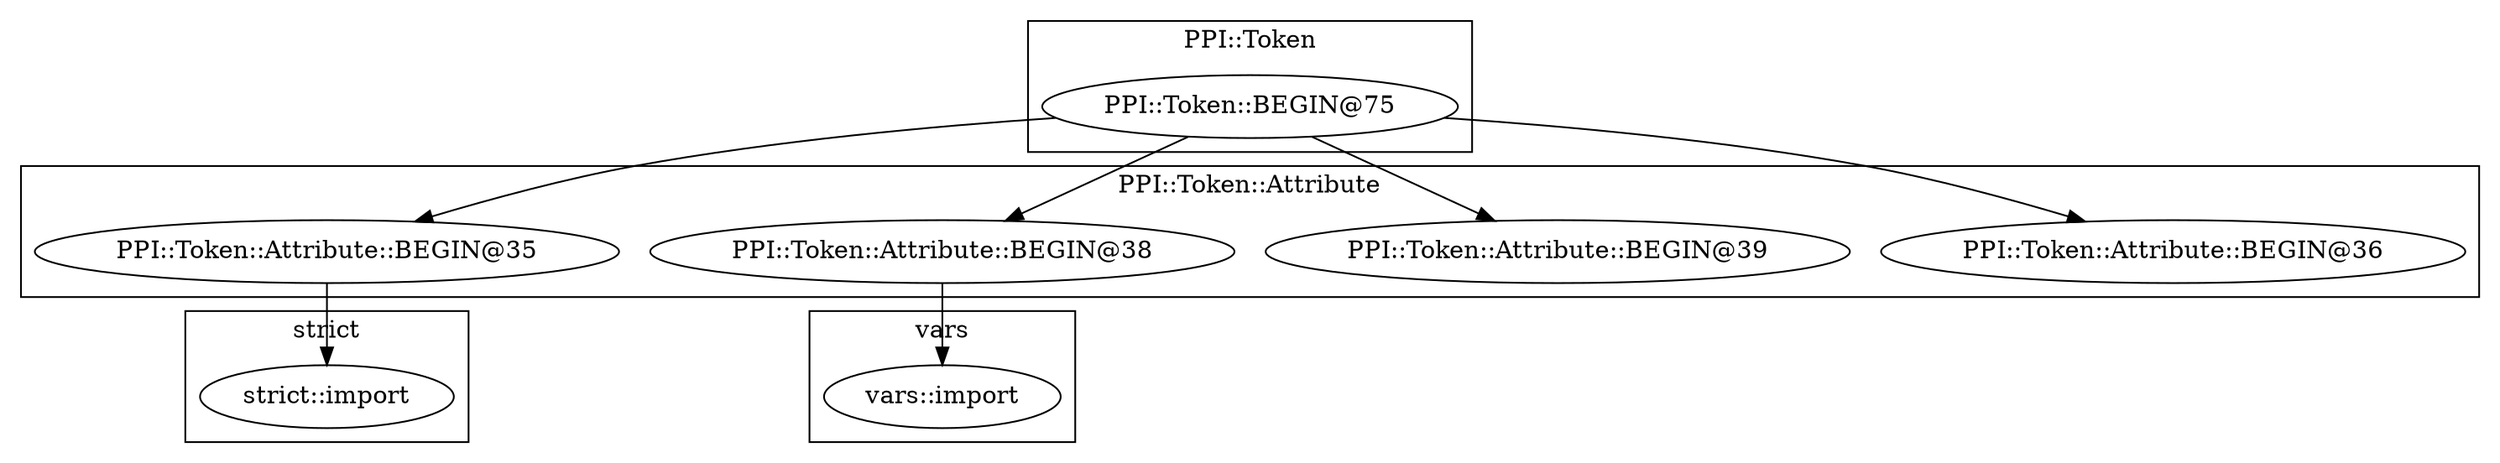 digraph {
graph [overlap=false]
subgraph cluster_PPI_Token {
	label="PPI::Token";
	"PPI::Token::BEGIN@75";
}
subgraph cluster_PPI_Token_Attribute {
	label="PPI::Token::Attribute";
	"PPI::Token::Attribute::BEGIN@36";
	"PPI::Token::Attribute::BEGIN@39";
	"PPI::Token::Attribute::BEGIN@35";
	"PPI::Token::Attribute::BEGIN@38";
}
subgraph cluster_vars {
	label="vars";
	"vars::import";
}
subgraph cluster_strict {
	label="strict";
	"strict::import";
}
"PPI::Token::BEGIN@75" -> "PPI::Token::Attribute::BEGIN@35";
"PPI::Token::BEGIN@75" -> "PPI::Token::Attribute::BEGIN@39";
"PPI::Token::Attribute::BEGIN@35" -> "strict::import";
"PPI::Token::Attribute::BEGIN@38" -> "vars::import";
"PPI::Token::BEGIN@75" -> "PPI::Token::Attribute::BEGIN@38";
"PPI::Token::BEGIN@75" -> "PPI::Token::Attribute::BEGIN@36";
}
